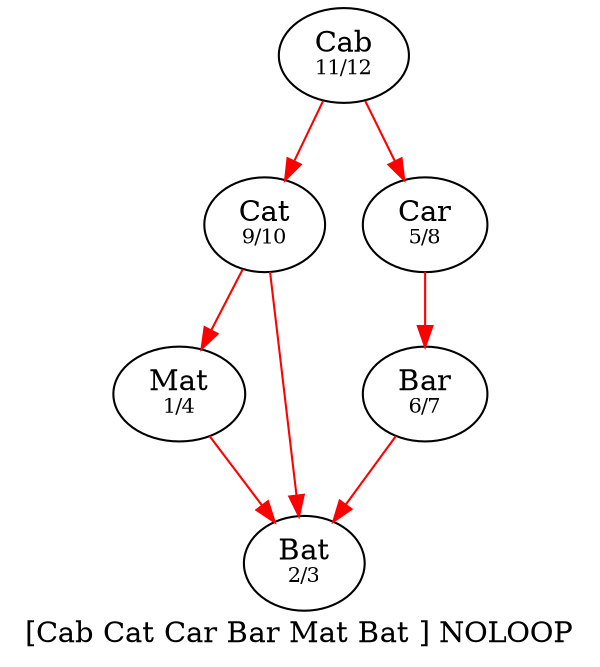 ## Jagadeesh Vasudevamurthy ####
digraph g {
	label = "[Cab Cat Car Bar Mat Bat ] NOLOOP"
	Cab [label = <Cab<BR /><FONT POINT-SIZE="10">11/12</FONT>>]
	Cat [label = <Cat<BR /><FONT POINT-SIZE="10">9/10</FONT>>]
	Car [label = <Car<BR /><FONT POINT-SIZE="10">5/8</FONT>>]
	Bar [label = <Bar<BR /><FONT POINT-SIZE="10">6/7</FONT>>]
	Mat [label = <Mat<BR /><FONT POINT-SIZE="10">1/4</FONT>>]
	Bat [label = <Bat<BR /><FONT POINT-SIZE="10">2/3</FONT>>]
	edge [color=red]
	   Bar -> Bat
	   Cab -> Car
	   Cab -> Cat
	   Car -> Bar
	   Mat -> Bat
	   Cat -> Mat
	   Cat -> Bat
}